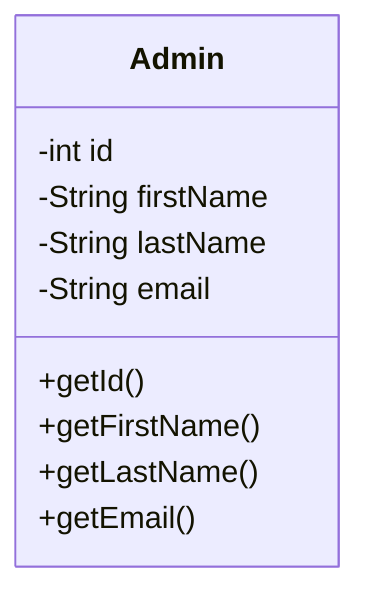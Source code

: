 classDiagram
    class Admin {
      -int id
      -String firstName
      -String lastName
      -String email

      +getId()
      +getFirstName()
      +getLastName()
      +getEmail()
    }